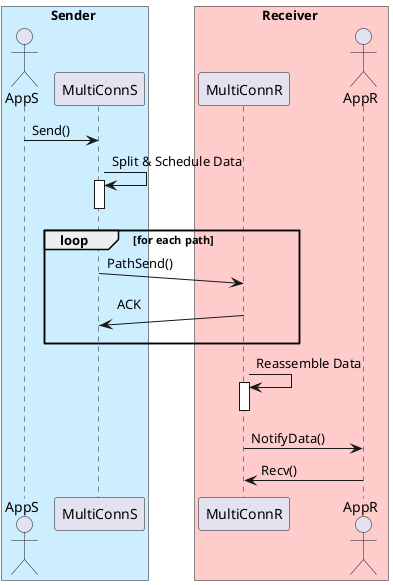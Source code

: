 @startuml
box Sender #cceeff
actor  AppS
participant  MultiConnS
end box
box Receiver #ffcccc
participant  MultiConnR
actor  AppR
end box

AppS -> MultiConnS : Send()
MultiConnS -> MultiConnS : Split & Schedule Data
activate MultiConnS
deactivate MultiConnS
loop for each path
MultiConnS ->(10) MultiConnR : PathSend()
MultiConnR ->(10) MultiConnS : ACK
end loop

MultiConnR -> MultiConnR : Reassemble Data
activate MultiConnR
deactivate MultiConnR
MultiConnR -> AppR : NotifyData()
AppR -> MultiConnR: Recv()

@enduml